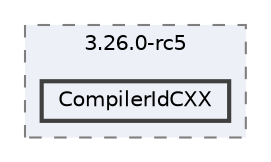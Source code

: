 digraph "C:/Dev/ezRPC/build/CMakeFiles/3.26.0-rc5/CompilerIdCXX"
{
 // LATEX_PDF_SIZE
  bgcolor="transparent";
  edge [fontname=Helvetica,fontsize=10,labelfontname=Helvetica,labelfontsize=10];
  node [fontname=Helvetica,fontsize=10,shape=box,height=0.2,width=0.4];
  compound=true
  subgraph clusterdir_6a6ef7ca5531024b041e8e905011d61e {
    graph [ bgcolor="#edf0f7", pencolor="grey50", label="3.26.0-rc5", fontname=Helvetica,fontsize=10 style="filled,dashed", URL="dir_6a6ef7ca5531024b041e8e905011d61e.html",tooltip=""]
  dir_cf8583b8e9ab5eaf97c113b20bb683f6 [label="CompilerIdCXX", fillcolor="#edf0f7", color="grey25", style="filled,bold", URL="dir_cf8583b8e9ab5eaf97c113b20bb683f6.html",tooltip=""];
  }
}
